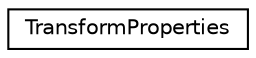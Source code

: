 digraph G
{
  edge [fontname="Helvetica",fontsize="10",labelfontname="Helvetica",labelfontsize="10"];
  node [fontname="Helvetica",fontsize="10",shape=record];
  rankdir=LR;
  Node1 [label="TransformProperties",height=0.2,width=0.4,color="black", fillcolor="white", style="filled",URL="$dc/d84/structTransformProperties.html"];
}
